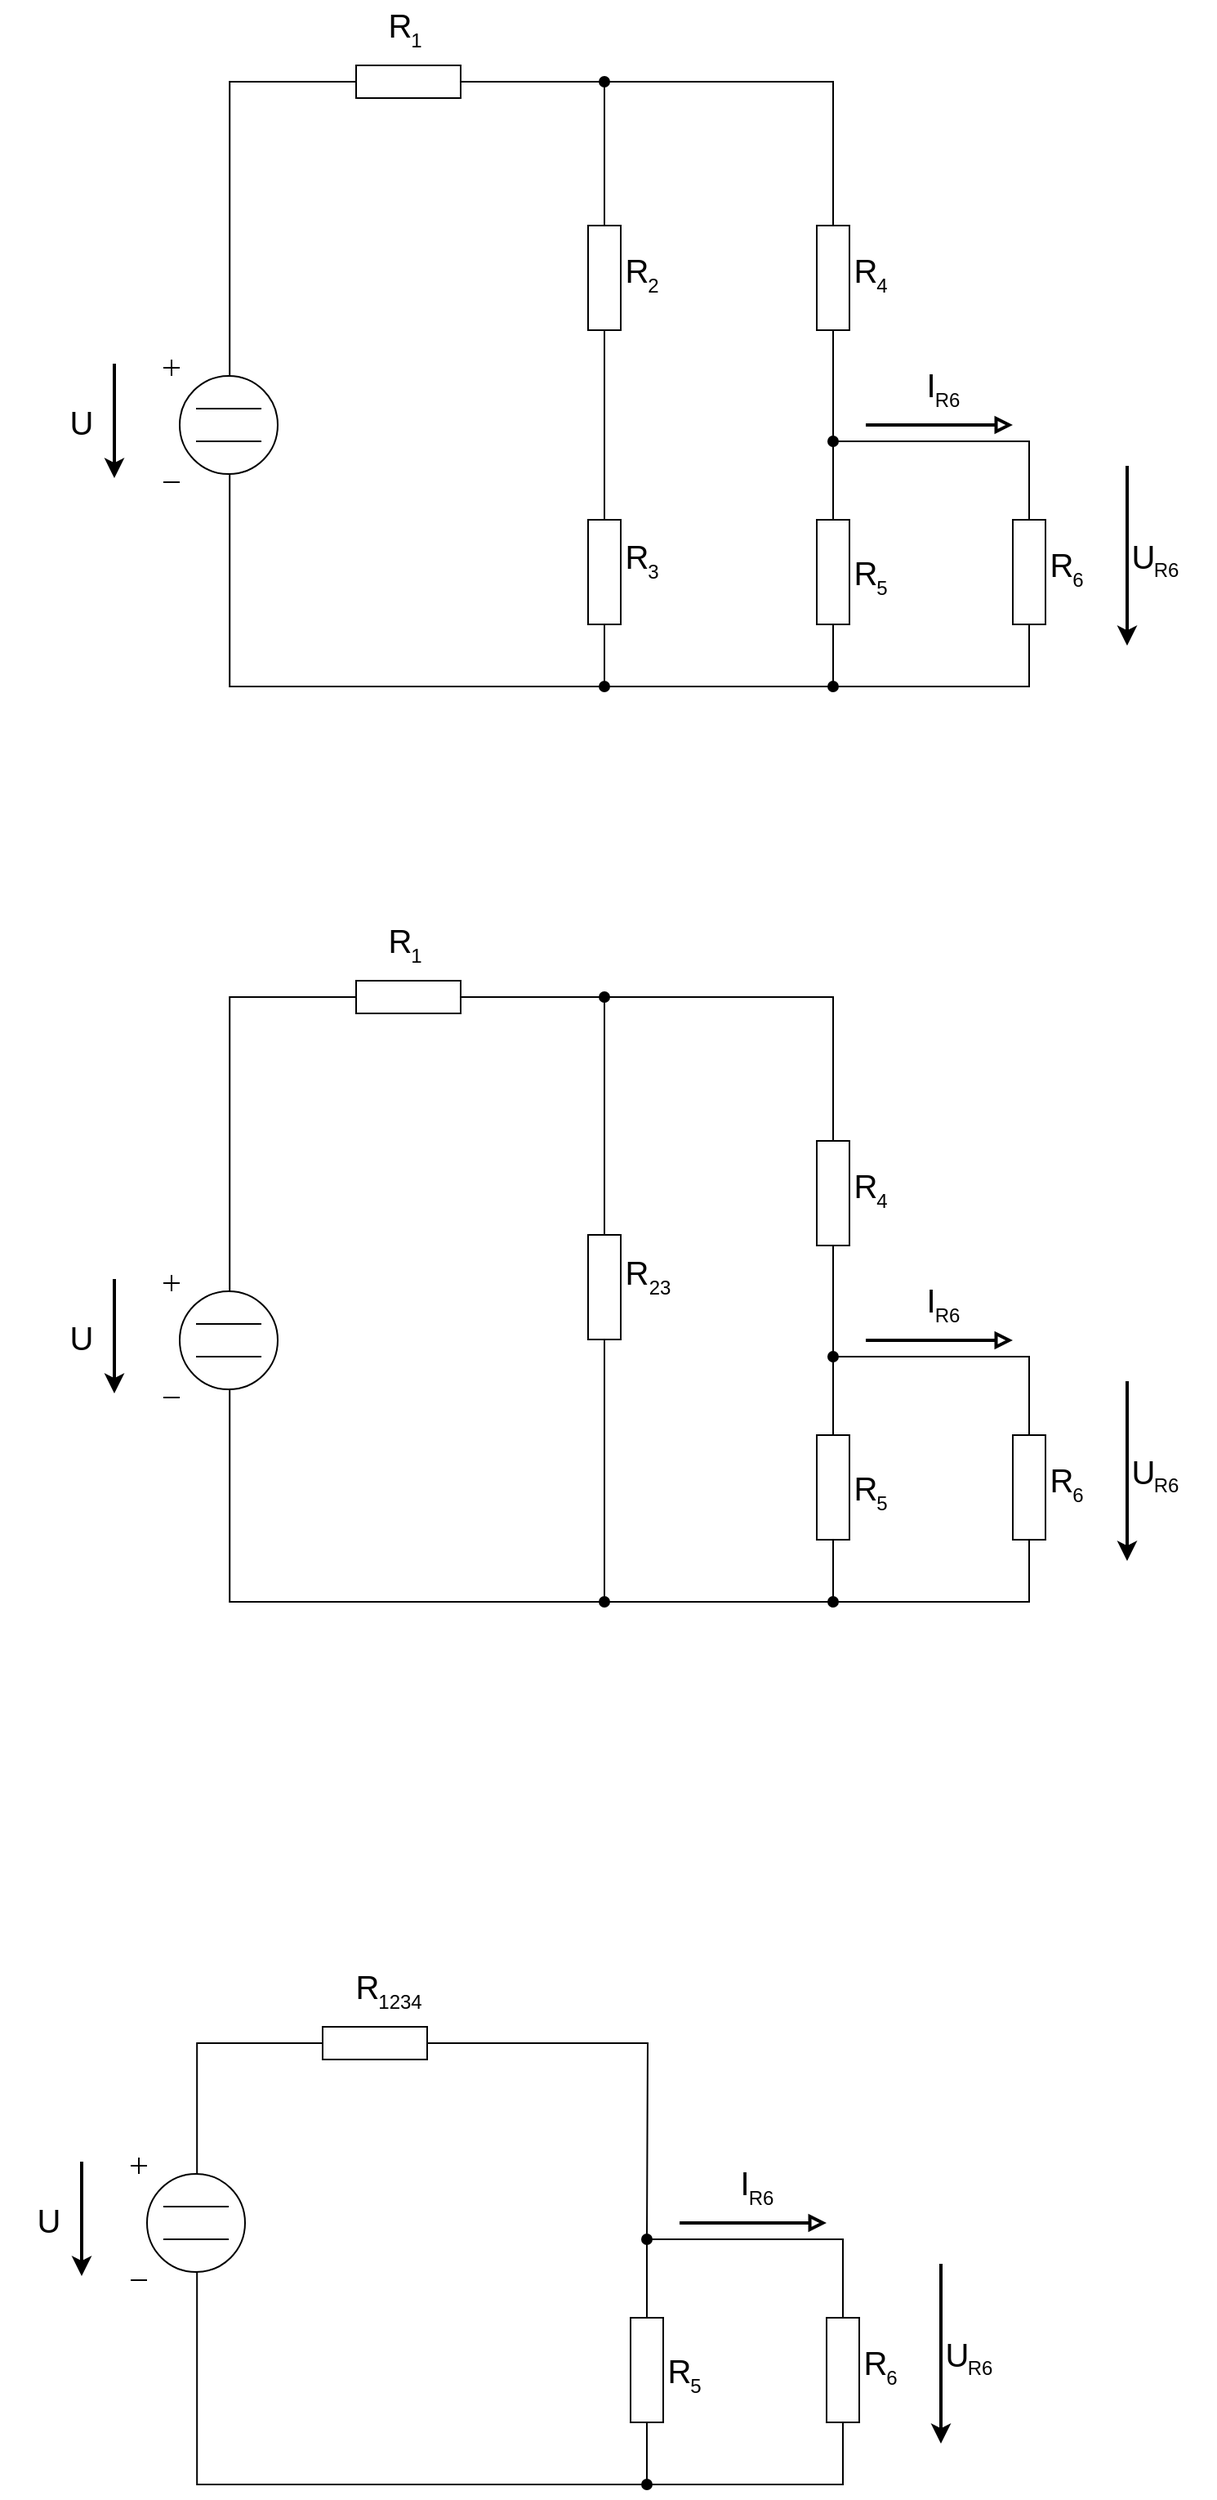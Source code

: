 <mxfile version="22.1.5" type="device">
  <diagram name="Page-1" id="16e2658f-23c8-b752-8be9-c03fbebb8bbe">
    <mxGraphModel dx="1593" dy="788" grid="1" gridSize="10" guides="1" tooltips="1" connect="1" arrows="1" fold="1" page="1" pageScale="1" pageWidth="1100" pageHeight="850" background="none" math="0" shadow="0">
      <root>
        <mxCell id="0" />
        <mxCell id="1" parent="0" />
        <mxCell id="3GCRCCxwuiFzwx2zmOPe-1" value="" style="pointerEvents=1;verticalLabelPosition=bottom;shadow=0;dashed=0;align=center;html=1;verticalAlign=top;shape=mxgraph.electrical.signal_sources.dc_source_1;" vertex="1" parent="1">
          <mxGeometry x="230" y="320" width="70" height="75" as="geometry" />
        </mxCell>
        <mxCell id="3GCRCCxwuiFzwx2zmOPe-2" value="" style="endArrow=none;html=1;rounded=0;" edge="1" parent="1">
          <mxGeometry width="50" height="50" relative="1" as="geometry">
            <mxPoint x="250" y="350" as="sourcePoint" />
            <mxPoint x="290" y="350" as="targetPoint" />
          </mxGeometry>
        </mxCell>
        <mxCell id="3GCRCCxwuiFzwx2zmOPe-3" value="" style="endArrow=none;html=1;rounded=0;" edge="1" parent="1">
          <mxGeometry width="50" height="50" relative="1" as="geometry">
            <mxPoint x="250" y="370" as="sourcePoint" />
            <mxPoint x="290" y="370" as="targetPoint" />
          </mxGeometry>
        </mxCell>
        <mxCell id="3GCRCCxwuiFzwx2zmOPe-4" value="" style="endArrow=classic;html=1;rounded=0;strokeWidth=2;" edge="1" parent="1">
          <mxGeometry width="50" height="50" relative="1" as="geometry">
            <mxPoint x="200" y="322.5" as="sourcePoint" />
            <mxPoint x="200" y="392.5" as="targetPoint" />
          </mxGeometry>
        </mxCell>
        <mxCell id="3GCRCCxwuiFzwx2zmOPe-5" value="&lt;font style=&quot;font-size: 20px;&quot;&gt;U&lt;/font&gt;" style="text;html=1;strokeColor=none;fillColor=none;align=center;verticalAlign=middle;whiteSpace=wrap;rounded=0;" vertex="1" parent="1">
          <mxGeometry x="150" y="342.5" width="60" height="30" as="geometry" />
        </mxCell>
        <mxCell id="3GCRCCxwuiFzwx2zmOPe-6" value="" style="pointerEvents=1;verticalLabelPosition=bottom;shadow=0;dashed=0;align=center;html=1;verticalAlign=top;shape=mxgraph.electrical.resistors.resistor_1;" vertex="1" parent="1">
          <mxGeometry x="330" y="140" width="100" height="20" as="geometry" />
        </mxCell>
        <mxCell id="3GCRCCxwuiFzwx2zmOPe-17" style="edgeStyle=orthogonalEdgeStyle;rounded=0;orthogonalLoop=1;jettySize=auto;html=1;exitX=1;exitY=0.5;exitDx=0;exitDy=0;exitPerimeter=0;endArrow=oval;endFill=1;" edge="1" parent="1" source="3GCRCCxwuiFzwx2zmOPe-7">
          <mxGeometry relative="1" as="geometry">
            <mxPoint x="500" y="150" as="targetPoint" />
          </mxGeometry>
        </mxCell>
        <mxCell id="3GCRCCxwuiFzwx2zmOPe-7" value="" style="pointerEvents=1;verticalLabelPosition=bottom;shadow=0;dashed=0;align=center;html=1;verticalAlign=top;shape=mxgraph.electrical.resistors.resistor_1;rotation=-90;" vertex="1" parent="1">
          <mxGeometry x="450" y="260" width="100" height="20" as="geometry" />
        </mxCell>
        <mxCell id="3GCRCCxwuiFzwx2zmOPe-8" value="" style="pointerEvents=1;verticalLabelPosition=bottom;shadow=0;dashed=0;align=center;html=1;verticalAlign=top;shape=mxgraph.electrical.resistors.resistor_1;rotation=-90;" vertex="1" parent="1">
          <mxGeometry x="450" y="440" width="100" height="20" as="geometry" />
        </mxCell>
        <mxCell id="3GCRCCxwuiFzwx2zmOPe-9" style="edgeStyle=orthogonalEdgeStyle;rounded=0;orthogonalLoop=1;jettySize=auto;html=1;exitX=1;exitY=0.5;exitDx=0;exitDy=0;exitPerimeter=0;entryX=0;entryY=0.5;entryDx=0;entryDy=0;entryPerimeter=0;endArrow=none;endFill=0;" edge="1" parent="1" source="3GCRCCxwuiFzwx2zmOPe-8" target="3GCRCCxwuiFzwx2zmOPe-7">
          <mxGeometry relative="1" as="geometry" />
        </mxCell>
        <mxCell id="3GCRCCxwuiFzwx2zmOPe-10" value="" style="pointerEvents=1;verticalLabelPosition=bottom;shadow=0;dashed=0;align=center;html=1;verticalAlign=top;shape=mxgraph.electrical.resistors.resistor_1;rotation=-90;" vertex="1" parent="1">
          <mxGeometry x="590" y="260" width="100" height="20" as="geometry" />
        </mxCell>
        <mxCell id="3GCRCCxwuiFzwx2zmOPe-14" style="edgeStyle=orthogonalEdgeStyle;rounded=0;orthogonalLoop=1;jettySize=auto;html=1;exitX=0;exitY=0.5;exitDx=0;exitDy=0;exitPerimeter=0;endArrow=oval;endFill=1;" edge="1" parent="1" source="3GCRCCxwuiFzwx2zmOPe-11">
          <mxGeometry relative="1" as="geometry">
            <mxPoint x="500" y="520" as="targetPoint" />
            <Array as="points">
              <mxPoint x="640" y="520" />
            </Array>
          </mxGeometry>
        </mxCell>
        <mxCell id="3GCRCCxwuiFzwx2zmOPe-11" value="" style="pointerEvents=1;verticalLabelPosition=bottom;shadow=0;dashed=0;align=center;html=1;verticalAlign=top;shape=mxgraph.electrical.resistors.resistor_1;rotation=-90;" vertex="1" parent="1">
          <mxGeometry x="590" y="440" width="100" height="20" as="geometry" />
        </mxCell>
        <mxCell id="3GCRCCxwuiFzwx2zmOPe-12" style="edgeStyle=orthogonalEdgeStyle;rounded=0;orthogonalLoop=1;jettySize=auto;html=1;exitX=1;exitY=0.5;exitDx=0;exitDy=0;exitPerimeter=0;entryX=0;entryY=0.5;entryDx=0;entryDy=0;entryPerimeter=0;endArrow=none;endFill=0;" edge="1" parent="1" source="3GCRCCxwuiFzwx2zmOPe-11" target="3GCRCCxwuiFzwx2zmOPe-10">
          <mxGeometry relative="1" as="geometry" />
        </mxCell>
        <mxCell id="3GCRCCxwuiFzwx2zmOPe-13" style="edgeStyle=orthogonalEdgeStyle;rounded=0;orthogonalLoop=1;jettySize=auto;html=1;exitX=0;exitY=0.5;exitDx=0;exitDy=0;exitPerimeter=0;entryX=0.58;entryY=0.935;entryDx=0;entryDy=0;entryPerimeter=0;endArrow=none;endFill=0;" edge="1" parent="1" source="3GCRCCxwuiFzwx2zmOPe-8" target="3GCRCCxwuiFzwx2zmOPe-1">
          <mxGeometry relative="1" as="geometry" />
        </mxCell>
        <mxCell id="3GCRCCxwuiFzwx2zmOPe-15" style="edgeStyle=orthogonalEdgeStyle;rounded=0;orthogonalLoop=1;jettySize=auto;html=1;exitX=0;exitY=0.5;exitDx=0;exitDy=0;exitPerimeter=0;entryX=0.58;entryY=0.135;entryDx=0;entryDy=0;entryPerimeter=0;endArrow=none;endFill=0;" edge="1" parent="1" source="3GCRCCxwuiFzwx2zmOPe-6" target="3GCRCCxwuiFzwx2zmOPe-1">
          <mxGeometry relative="1" as="geometry" />
        </mxCell>
        <mxCell id="3GCRCCxwuiFzwx2zmOPe-16" style="edgeStyle=orthogonalEdgeStyle;rounded=0;orthogonalLoop=1;jettySize=auto;html=1;exitX=1;exitY=0.5;exitDx=0;exitDy=0;exitPerimeter=0;entryX=1;entryY=0.5;entryDx=0;entryDy=0;entryPerimeter=0;endArrow=none;endFill=0;" edge="1" parent="1" source="3GCRCCxwuiFzwx2zmOPe-6" target="3GCRCCxwuiFzwx2zmOPe-10">
          <mxGeometry relative="1" as="geometry" />
        </mxCell>
        <mxCell id="3GCRCCxwuiFzwx2zmOPe-19" style="edgeStyle=orthogonalEdgeStyle;rounded=0;orthogonalLoop=1;jettySize=auto;html=1;exitX=1;exitY=0.5;exitDx=0;exitDy=0;exitPerimeter=0;endArrow=oval;endFill=1;" edge="1" parent="1" source="3GCRCCxwuiFzwx2zmOPe-18">
          <mxGeometry relative="1" as="geometry">
            <mxPoint x="640" y="370" as="targetPoint" />
            <Array as="points">
              <mxPoint x="760" y="370" />
              <mxPoint x="640" y="370" />
            </Array>
          </mxGeometry>
        </mxCell>
        <mxCell id="3GCRCCxwuiFzwx2zmOPe-20" style="edgeStyle=orthogonalEdgeStyle;rounded=0;orthogonalLoop=1;jettySize=auto;html=1;exitX=0;exitY=0.5;exitDx=0;exitDy=0;exitPerimeter=0;endArrow=oval;endFill=1;" edge="1" parent="1" source="3GCRCCxwuiFzwx2zmOPe-18">
          <mxGeometry relative="1" as="geometry">
            <mxPoint x="640" y="520" as="targetPoint" />
            <Array as="points">
              <mxPoint x="760" y="520" />
            </Array>
          </mxGeometry>
        </mxCell>
        <mxCell id="3GCRCCxwuiFzwx2zmOPe-18" value="" style="pointerEvents=1;verticalLabelPosition=bottom;shadow=0;dashed=0;align=center;html=1;verticalAlign=top;shape=mxgraph.electrical.resistors.resistor_1;rotation=-90;" vertex="1" parent="1">
          <mxGeometry x="710" y="440" width="100" height="20" as="geometry" />
        </mxCell>
        <mxCell id="3GCRCCxwuiFzwx2zmOPe-21" value="&lt;font style=&quot;font-size: 20px;&quot;&gt;R&lt;/font&gt;" style="text;html=1;strokeColor=none;fillColor=none;align=center;verticalAlign=middle;whiteSpace=wrap;rounded=0;" vertex="1" parent="1">
          <mxGeometry x="345" y="100" width="60" height="30" as="geometry" />
        </mxCell>
        <mxCell id="3GCRCCxwuiFzwx2zmOPe-22" value="1" style="text;html=1;strokeColor=none;fillColor=none;align=center;verticalAlign=middle;whiteSpace=wrap;rounded=0;" vertex="1" parent="1">
          <mxGeometry x="355" y="110" width="60" height="30" as="geometry" />
        </mxCell>
        <mxCell id="3GCRCCxwuiFzwx2zmOPe-23" value="&lt;font style=&quot;font-size: 20px;&quot;&gt;R&lt;/font&gt;" style="text;html=1;strokeColor=none;fillColor=none;align=center;verticalAlign=middle;whiteSpace=wrap;rounded=0;" vertex="1" parent="1">
          <mxGeometry x="490" y="250" width="60" height="30" as="geometry" />
        </mxCell>
        <mxCell id="3GCRCCxwuiFzwx2zmOPe-24" value="2" style="text;html=1;strokeColor=none;fillColor=none;align=center;verticalAlign=middle;whiteSpace=wrap;rounded=0;" vertex="1" parent="1">
          <mxGeometry x="500" y="260" width="60" height="30" as="geometry" />
        </mxCell>
        <mxCell id="3GCRCCxwuiFzwx2zmOPe-25" value="&lt;font style=&quot;font-size: 20px;&quot;&gt;R&lt;/font&gt;" style="text;html=1;strokeColor=none;fillColor=none;align=center;verticalAlign=middle;whiteSpace=wrap;rounded=0;" vertex="1" parent="1">
          <mxGeometry x="490" y="425" width="60" height="30" as="geometry" />
        </mxCell>
        <mxCell id="3GCRCCxwuiFzwx2zmOPe-26" value="3" style="text;html=1;strokeColor=none;fillColor=none;align=center;verticalAlign=middle;whiteSpace=wrap;rounded=0;" vertex="1" parent="1">
          <mxGeometry x="500" y="435" width="60" height="30" as="geometry" />
        </mxCell>
        <mxCell id="3GCRCCxwuiFzwx2zmOPe-27" value="&lt;font style=&quot;font-size: 20px;&quot;&gt;R&lt;/font&gt;" style="text;html=1;strokeColor=none;fillColor=none;align=center;verticalAlign=middle;whiteSpace=wrap;rounded=0;" vertex="1" parent="1">
          <mxGeometry x="630" y="250" width="60" height="30" as="geometry" />
        </mxCell>
        <mxCell id="3GCRCCxwuiFzwx2zmOPe-28" value="4" style="text;html=1;strokeColor=none;fillColor=none;align=center;verticalAlign=middle;whiteSpace=wrap;rounded=0;" vertex="1" parent="1">
          <mxGeometry x="640" y="260" width="60" height="30" as="geometry" />
        </mxCell>
        <mxCell id="3GCRCCxwuiFzwx2zmOPe-29" value="&lt;font style=&quot;font-size: 20px;&quot;&gt;R&lt;/font&gt;" style="text;html=1;strokeColor=none;fillColor=none;align=center;verticalAlign=middle;whiteSpace=wrap;rounded=0;" vertex="1" parent="1">
          <mxGeometry x="630" y="435" width="60" height="30" as="geometry" />
        </mxCell>
        <mxCell id="3GCRCCxwuiFzwx2zmOPe-30" value="5" style="text;html=1;strokeColor=none;fillColor=none;align=center;verticalAlign=middle;whiteSpace=wrap;rounded=0;" vertex="1" parent="1">
          <mxGeometry x="640" y="445" width="60" height="30" as="geometry" />
        </mxCell>
        <mxCell id="3GCRCCxwuiFzwx2zmOPe-31" value="&lt;font style=&quot;font-size: 20px;&quot;&gt;R&lt;/font&gt;" style="text;html=1;strokeColor=none;fillColor=none;align=center;verticalAlign=middle;whiteSpace=wrap;rounded=0;" vertex="1" parent="1">
          <mxGeometry x="750" y="430" width="60" height="30" as="geometry" />
        </mxCell>
        <mxCell id="3GCRCCxwuiFzwx2zmOPe-32" value="6" style="text;html=1;strokeColor=none;fillColor=none;align=center;verticalAlign=middle;whiteSpace=wrap;rounded=0;" vertex="1" parent="1">
          <mxGeometry x="760" y="440" width="60" height="30" as="geometry" />
        </mxCell>
        <mxCell id="3GCRCCxwuiFzwx2zmOPe-33" value="" style="endArrow=classic;html=1;rounded=0;strokeWidth=2;" edge="1" parent="1">
          <mxGeometry width="50" height="50" relative="1" as="geometry">
            <mxPoint x="820" y="385" as="sourcePoint" />
            <mxPoint x="820" y="495" as="targetPoint" />
          </mxGeometry>
        </mxCell>
        <mxCell id="3GCRCCxwuiFzwx2zmOPe-35" value="&lt;font style=&quot;font-size: 20px;&quot;&gt;U&lt;/font&gt;" style="text;html=1;strokeColor=none;fillColor=none;align=center;verticalAlign=middle;whiteSpace=wrap;rounded=0;" vertex="1" parent="1">
          <mxGeometry x="800" y="425" width="60" height="30" as="geometry" />
        </mxCell>
        <mxCell id="3GCRCCxwuiFzwx2zmOPe-36" value="R6" style="text;html=1;strokeColor=none;fillColor=none;align=center;verticalAlign=middle;whiteSpace=wrap;rounded=0;" vertex="1" parent="1">
          <mxGeometry x="814" y="434" width="60" height="30" as="geometry" />
        </mxCell>
        <mxCell id="3GCRCCxwuiFzwx2zmOPe-37" value="&lt;font style=&quot;font-size: 20px;&quot;&gt;I&lt;/font&gt;" style="text;html=1;strokeColor=none;fillColor=none;align=center;verticalAlign=middle;whiteSpace=wrap;rounded=0;" vertex="1" parent="1">
          <mxGeometry x="670" y="320" width="60" height="30" as="geometry" />
        </mxCell>
        <mxCell id="3GCRCCxwuiFzwx2zmOPe-38" value="R6" style="text;html=1;strokeColor=none;fillColor=none;align=center;verticalAlign=middle;whiteSpace=wrap;rounded=0;" vertex="1" parent="1">
          <mxGeometry x="680" y="330" width="60" height="30" as="geometry" />
        </mxCell>
        <mxCell id="3GCRCCxwuiFzwx2zmOPe-39" value="" style="endArrow=block;html=1;rounded=0;strokeWidth=2;endFill=0;" edge="1" parent="1">
          <mxGeometry width="50" height="50" relative="1" as="geometry">
            <mxPoint x="660" y="360" as="sourcePoint" />
            <mxPoint x="750" y="360" as="targetPoint" />
          </mxGeometry>
        </mxCell>
        <mxCell id="3GCRCCxwuiFzwx2zmOPe-116" style="edgeStyle=orthogonalEdgeStyle;rounded=0;orthogonalLoop=1;jettySize=auto;html=1;exitX=0.58;exitY=0.935;exitDx=0;exitDy=0;exitPerimeter=0;endArrow=none;endFill=0;" edge="1" parent="1" source="3GCRCCxwuiFzwx2zmOPe-78">
          <mxGeometry relative="1" as="geometry">
            <mxPoint x="500" y="1080" as="targetPoint" />
            <Array as="points">
              <mxPoint x="271" y="1080" />
            </Array>
          </mxGeometry>
        </mxCell>
        <mxCell id="3GCRCCxwuiFzwx2zmOPe-78" value="" style="pointerEvents=1;verticalLabelPosition=bottom;shadow=0;dashed=0;align=center;html=1;verticalAlign=top;shape=mxgraph.electrical.signal_sources.dc_source_1;" vertex="1" parent="1">
          <mxGeometry x="230" y="880" width="70" height="75" as="geometry" />
        </mxCell>
        <mxCell id="3GCRCCxwuiFzwx2zmOPe-79" value="" style="endArrow=none;html=1;rounded=0;" edge="1" parent="1">
          <mxGeometry width="50" height="50" relative="1" as="geometry">
            <mxPoint x="250" y="910" as="sourcePoint" />
            <mxPoint x="290" y="910" as="targetPoint" />
          </mxGeometry>
        </mxCell>
        <mxCell id="3GCRCCxwuiFzwx2zmOPe-80" value="" style="endArrow=none;html=1;rounded=0;" edge="1" parent="1">
          <mxGeometry width="50" height="50" relative="1" as="geometry">
            <mxPoint x="250" y="930" as="sourcePoint" />
            <mxPoint x="290" y="930" as="targetPoint" />
          </mxGeometry>
        </mxCell>
        <mxCell id="3GCRCCxwuiFzwx2zmOPe-81" value="" style="endArrow=classic;html=1;rounded=0;strokeWidth=2;" edge="1" parent="1">
          <mxGeometry width="50" height="50" relative="1" as="geometry">
            <mxPoint x="200" y="882.5" as="sourcePoint" />
            <mxPoint x="200" y="952.5" as="targetPoint" />
          </mxGeometry>
        </mxCell>
        <mxCell id="3GCRCCxwuiFzwx2zmOPe-82" value="&lt;font style=&quot;font-size: 20px;&quot;&gt;U&lt;/font&gt;" style="text;html=1;strokeColor=none;fillColor=none;align=center;verticalAlign=middle;whiteSpace=wrap;rounded=0;" vertex="1" parent="1">
          <mxGeometry x="150" y="902.5" width="60" height="30" as="geometry" />
        </mxCell>
        <mxCell id="3GCRCCxwuiFzwx2zmOPe-83" value="" style="pointerEvents=1;verticalLabelPosition=bottom;shadow=0;dashed=0;align=center;html=1;verticalAlign=top;shape=mxgraph.electrical.resistors.resistor_1;" vertex="1" parent="1">
          <mxGeometry x="330" y="700" width="100" height="20" as="geometry" />
        </mxCell>
        <mxCell id="3GCRCCxwuiFzwx2zmOPe-84" style="edgeStyle=orthogonalEdgeStyle;rounded=0;orthogonalLoop=1;jettySize=auto;html=1;exitX=1;exitY=0.5;exitDx=0;exitDy=0;exitPerimeter=0;endArrow=oval;endFill=1;" edge="1" parent="1">
          <mxGeometry relative="1" as="geometry">
            <mxPoint x="500" y="710" as="targetPoint" />
            <mxPoint x="500" y="780" as="sourcePoint" />
          </mxGeometry>
        </mxCell>
        <mxCell id="3GCRCCxwuiFzwx2zmOPe-117" style="edgeStyle=orthogonalEdgeStyle;rounded=0;orthogonalLoop=1;jettySize=auto;html=1;exitX=0;exitY=0.5;exitDx=0;exitDy=0;exitPerimeter=0;endArrow=none;endFill=0;" edge="1" parent="1" source="3GCRCCxwuiFzwx2zmOPe-86">
          <mxGeometry relative="1" as="geometry">
            <mxPoint x="500" y="1080" as="targetPoint" />
          </mxGeometry>
        </mxCell>
        <mxCell id="3GCRCCxwuiFzwx2zmOPe-86" value="" style="pointerEvents=1;verticalLabelPosition=bottom;shadow=0;dashed=0;align=center;html=1;verticalAlign=top;shape=mxgraph.electrical.resistors.resistor_1;rotation=-90;" vertex="1" parent="1">
          <mxGeometry x="450" y="877.5" width="100" height="20" as="geometry" />
        </mxCell>
        <mxCell id="3GCRCCxwuiFzwx2zmOPe-87" style="edgeStyle=orthogonalEdgeStyle;rounded=0;orthogonalLoop=1;jettySize=auto;html=1;exitX=1;exitY=0.5;exitDx=0;exitDy=0;exitPerimeter=0;endArrow=none;endFill=0;" edge="1" parent="1" source="3GCRCCxwuiFzwx2zmOPe-86">
          <mxGeometry relative="1" as="geometry">
            <mxPoint x="500" y="780" as="targetPoint" />
          </mxGeometry>
        </mxCell>
        <mxCell id="3GCRCCxwuiFzwx2zmOPe-88" value="" style="pointerEvents=1;verticalLabelPosition=bottom;shadow=0;dashed=0;align=center;html=1;verticalAlign=top;shape=mxgraph.electrical.resistors.resistor_1;rotation=-90;" vertex="1" parent="1">
          <mxGeometry x="590" y="820" width="100" height="20" as="geometry" />
        </mxCell>
        <mxCell id="3GCRCCxwuiFzwx2zmOPe-89" style="edgeStyle=orthogonalEdgeStyle;rounded=0;orthogonalLoop=1;jettySize=auto;html=1;exitX=0;exitY=0.5;exitDx=0;exitDy=0;exitPerimeter=0;endArrow=oval;endFill=1;" edge="1" parent="1" source="3GCRCCxwuiFzwx2zmOPe-90">
          <mxGeometry relative="1" as="geometry">
            <mxPoint x="500" y="1080" as="targetPoint" />
            <Array as="points">
              <mxPoint x="640" y="1080" />
            </Array>
          </mxGeometry>
        </mxCell>
        <mxCell id="3GCRCCxwuiFzwx2zmOPe-90" value="" style="pointerEvents=1;verticalLabelPosition=bottom;shadow=0;dashed=0;align=center;html=1;verticalAlign=top;shape=mxgraph.electrical.resistors.resistor_1;rotation=-90;" vertex="1" parent="1">
          <mxGeometry x="590" y="1000" width="100" height="20" as="geometry" />
        </mxCell>
        <mxCell id="3GCRCCxwuiFzwx2zmOPe-91" style="edgeStyle=orthogonalEdgeStyle;rounded=0;orthogonalLoop=1;jettySize=auto;html=1;exitX=1;exitY=0.5;exitDx=0;exitDy=0;exitPerimeter=0;entryX=0;entryY=0.5;entryDx=0;entryDy=0;entryPerimeter=0;endArrow=none;endFill=0;" edge="1" parent="1" source="3GCRCCxwuiFzwx2zmOPe-90" target="3GCRCCxwuiFzwx2zmOPe-88">
          <mxGeometry relative="1" as="geometry" />
        </mxCell>
        <mxCell id="3GCRCCxwuiFzwx2zmOPe-93" style="edgeStyle=orthogonalEdgeStyle;rounded=0;orthogonalLoop=1;jettySize=auto;html=1;exitX=0;exitY=0.5;exitDx=0;exitDy=0;exitPerimeter=0;entryX=0.58;entryY=0.135;entryDx=0;entryDy=0;entryPerimeter=0;endArrow=none;endFill=0;" edge="1" parent="1" source="3GCRCCxwuiFzwx2zmOPe-83" target="3GCRCCxwuiFzwx2zmOPe-78">
          <mxGeometry relative="1" as="geometry" />
        </mxCell>
        <mxCell id="3GCRCCxwuiFzwx2zmOPe-94" style="edgeStyle=orthogonalEdgeStyle;rounded=0;orthogonalLoop=1;jettySize=auto;html=1;exitX=1;exitY=0.5;exitDx=0;exitDy=0;exitPerimeter=0;entryX=1;entryY=0.5;entryDx=0;entryDy=0;entryPerimeter=0;endArrow=none;endFill=0;" edge="1" parent="1" source="3GCRCCxwuiFzwx2zmOPe-83" target="3GCRCCxwuiFzwx2zmOPe-88">
          <mxGeometry relative="1" as="geometry" />
        </mxCell>
        <mxCell id="3GCRCCxwuiFzwx2zmOPe-95" style="edgeStyle=orthogonalEdgeStyle;rounded=0;orthogonalLoop=1;jettySize=auto;html=1;exitX=1;exitY=0.5;exitDx=0;exitDy=0;exitPerimeter=0;endArrow=oval;endFill=1;" edge="1" parent="1" source="3GCRCCxwuiFzwx2zmOPe-97">
          <mxGeometry relative="1" as="geometry">
            <mxPoint x="640" y="930" as="targetPoint" />
            <Array as="points">
              <mxPoint x="760" y="930" />
              <mxPoint x="640" y="930" />
            </Array>
          </mxGeometry>
        </mxCell>
        <mxCell id="3GCRCCxwuiFzwx2zmOPe-96" style="edgeStyle=orthogonalEdgeStyle;rounded=0;orthogonalLoop=1;jettySize=auto;html=1;exitX=0;exitY=0.5;exitDx=0;exitDy=0;exitPerimeter=0;endArrow=oval;endFill=1;" edge="1" parent="1" source="3GCRCCxwuiFzwx2zmOPe-97">
          <mxGeometry relative="1" as="geometry">
            <mxPoint x="640" y="1080" as="targetPoint" />
            <Array as="points">
              <mxPoint x="760" y="1080" />
            </Array>
          </mxGeometry>
        </mxCell>
        <mxCell id="3GCRCCxwuiFzwx2zmOPe-97" value="" style="pointerEvents=1;verticalLabelPosition=bottom;shadow=0;dashed=0;align=center;html=1;verticalAlign=top;shape=mxgraph.electrical.resistors.resistor_1;rotation=-90;" vertex="1" parent="1">
          <mxGeometry x="710" y="1000" width="100" height="20" as="geometry" />
        </mxCell>
        <mxCell id="3GCRCCxwuiFzwx2zmOPe-98" value="&lt;font style=&quot;font-size: 20px;&quot;&gt;R&lt;/font&gt;" style="text;html=1;strokeColor=none;fillColor=none;align=center;verticalAlign=middle;whiteSpace=wrap;rounded=0;" vertex="1" parent="1">
          <mxGeometry x="345" y="660" width="60" height="30" as="geometry" />
        </mxCell>
        <mxCell id="3GCRCCxwuiFzwx2zmOPe-99" value="1" style="text;html=1;strokeColor=none;fillColor=none;align=center;verticalAlign=middle;whiteSpace=wrap;rounded=0;" vertex="1" parent="1">
          <mxGeometry x="355" y="670" width="60" height="30" as="geometry" />
        </mxCell>
        <mxCell id="3GCRCCxwuiFzwx2zmOPe-102" value="&lt;font style=&quot;font-size: 20px;&quot;&gt;R&lt;/font&gt;" style="text;html=1;strokeColor=none;fillColor=none;align=center;verticalAlign=middle;whiteSpace=wrap;rounded=0;" vertex="1" parent="1">
          <mxGeometry x="490" y="862.5" width="60" height="30" as="geometry" />
        </mxCell>
        <mxCell id="3GCRCCxwuiFzwx2zmOPe-103" value="23" style="text;html=1;strokeColor=none;fillColor=none;align=center;verticalAlign=middle;whiteSpace=wrap;rounded=0;" vertex="1" parent="1">
          <mxGeometry x="504" y="872.5" width="60" height="30" as="geometry" />
        </mxCell>
        <mxCell id="3GCRCCxwuiFzwx2zmOPe-104" value="&lt;font style=&quot;font-size: 20px;&quot;&gt;R&lt;/font&gt;" style="text;html=1;strokeColor=none;fillColor=none;align=center;verticalAlign=middle;whiteSpace=wrap;rounded=0;" vertex="1" parent="1">
          <mxGeometry x="630" y="810" width="60" height="30" as="geometry" />
        </mxCell>
        <mxCell id="3GCRCCxwuiFzwx2zmOPe-105" value="4" style="text;html=1;strokeColor=none;fillColor=none;align=center;verticalAlign=middle;whiteSpace=wrap;rounded=0;" vertex="1" parent="1">
          <mxGeometry x="640" y="820" width="60" height="30" as="geometry" />
        </mxCell>
        <mxCell id="3GCRCCxwuiFzwx2zmOPe-106" value="&lt;font style=&quot;font-size: 20px;&quot;&gt;R&lt;/font&gt;" style="text;html=1;strokeColor=none;fillColor=none;align=center;verticalAlign=middle;whiteSpace=wrap;rounded=0;" vertex="1" parent="1">
          <mxGeometry x="630" y="995" width="60" height="30" as="geometry" />
        </mxCell>
        <mxCell id="3GCRCCxwuiFzwx2zmOPe-107" value="5" style="text;html=1;strokeColor=none;fillColor=none;align=center;verticalAlign=middle;whiteSpace=wrap;rounded=0;" vertex="1" parent="1">
          <mxGeometry x="640" y="1005" width="60" height="30" as="geometry" />
        </mxCell>
        <mxCell id="3GCRCCxwuiFzwx2zmOPe-108" value="&lt;font style=&quot;font-size: 20px;&quot;&gt;R&lt;/font&gt;" style="text;html=1;strokeColor=none;fillColor=none;align=center;verticalAlign=middle;whiteSpace=wrap;rounded=0;" vertex="1" parent="1">
          <mxGeometry x="750" y="990" width="60" height="30" as="geometry" />
        </mxCell>
        <mxCell id="3GCRCCxwuiFzwx2zmOPe-109" value="6" style="text;html=1;strokeColor=none;fillColor=none;align=center;verticalAlign=middle;whiteSpace=wrap;rounded=0;" vertex="1" parent="1">
          <mxGeometry x="760" y="1000" width="60" height="30" as="geometry" />
        </mxCell>
        <mxCell id="3GCRCCxwuiFzwx2zmOPe-110" value="" style="endArrow=classic;html=1;rounded=0;strokeWidth=2;" edge="1" parent="1">
          <mxGeometry width="50" height="50" relative="1" as="geometry">
            <mxPoint x="820" y="945" as="sourcePoint" />
            <mxPoint x="820" y="1055" as="targetPoint" />
          </mxGeometry>
        </mxCell>
        <mxCell id="3GCRCCxwuiFzwx2zmOPe-111" value="&lt;font style=&quot;font-size: 20px;&quot;&gt;U&lt;/font&gt;" style="text;html=1;strokeColor=none;fillColor=none;align=center;verticalAlign=middle;whiteSpace=wrap;rounded=0;" vertex="1" parent="1">
          <mxGeometry x="800" y="985" width="60" height="30" as="geometry" />
        </mxCell>
        <mxCell id="3GCRCCxwuiFzwx2zmOPe-112" value="R6" style="text;html=1;strokeColor=none;fillColor=none;align=center;verticalAlign=middle;whiteSpace=wrap;rounded=0;" vertex="1" parent="1">
          <mxGeometry x="814" y="994" width="60" height="30" as="geometry" />
        </mxCell>
        <mxCell id="3GCRCCxwuiFzwx2zmOPe-113" value="&lt;font style=&quot;font-size: 20px;&quot;&gt;I&lt;/font&gt;" style="text;html=1;strokeColor=none;fillColor=none;align=center;verticalAlign=middle;whiteSpace=wrap;rounded=0;" vertex="1" parent="1">
          <mxGeometry x="670" y="880" width="60" height="30" as="geometry" />
        </mxCell>
        <mxCell id="3GCRCCxwuiFzwx2zmOPe-114" value="R6" style="text;html=1;strokeColor=none;fillColor=none;align=center;verticalAlign=middle;whiteSpace=wrap;rounded=0;" vertex="1" parent="1">
          <mxGeometry x="680" y="890" width="60" height="30" as="geometry" />
        </mxCell>
        <mxCell id="3GCRCCxwuiFzwx2zmOPe-115" value="" style="endArrow=block;html=1;rounded=0;strokeWidth=2;endFill=0;" edge="1" parent="1">
          <mxGeometry width="50" height="50" relative="1" as="geometry">
            <mxPoint x="660" y="920" as="sourcePoint" />
            <mxPoint x="750" y="920" as="targetPoint" />
          </mxGeometry>
        </mxCell>
        <mxCell id="3GCRCCxwuiFzwx2zmOPe-118" style="edgeStyle=orthogonalEdgeStyle;rounded=0;orthogonalLoop=1;jettySize=auto;html=1;exitX=0.58;exitY=0.935;exitDx=0;exitDy=0;exitPerimeter=0;endArrow=none;endFill=0;" edge="1" parent="1" source="3GCRCCxwuiFzwx2zmOPe-119">
          <mxGeometry relative="1" as="geometry">
            <mxPoint x="480" y="1620" as="targetPoint" />
            <Array as="points">
              <mxPoint x="251" y="1620" />
            </Array>
          </mxGeometry>
        </mxCell>
        <mxCell id="3GCRCCxwuiFzwx2zmOPe-119" value="" style="pointerEvents=1;verticalLabelPosition=bottom;shadow=0;dashed=0;align=center;html=1;verticalAlign=top;shape=mxgraph.electrical.signal_sources.dc_source_1;" vertex="1" parent="1">
          <mxGeometry x="210" y="1420" width="70" height="75" as="geometry" />
        </mxCell>
        <mxCell id="3GCRCCxwuiFzwx2zmOPe-120" value="" style="endArrow=none;html=1;rounded=0;" edge="1" parent="1">
          <mxGeometry width="50" height="50" relative="1" as="geometry">
            <mxPoint x="230" y="1450" as="sourcePoint" />
            <mxPoint x="270" y="1450" as="targetPoint" />
          </mxGeometry>
        </mxCell>
        <mxCell id="3GCRCCxwuiFzwx2zmOPe-121" value="" style="endArrow=none;html=1;rounded=0;" edge="1" parent="1">
          <mxGeometry width="50" height="50" relative="1" as="geometry">
            <mxPoint x="230" y="1470" as="sourcePoint" />
            <mxPoint x="270" y="1470" as="targetPoint" />
          </mxGeometry>
        </mxCell>
        <mxCell id="3GCRCCxwuiFzwx2zmOPe-122" value="" style="endArrow=classic;html=1;rounded=0;strokeWidth=2;" edge="1" parent="1">
          <mxGeometry width="50" height="50" relative="1" as="geometry">
            <mxPoint x="180" y="1422.5" as="sourcePoint" />
            <mxPoint x="180" y="1492.5" as="targetPoint" />
          </mxGeometry>
        </mxCell>
        <mxCell id="3GCRCCxwuiFzwx2zmOPe-123" value="&lt;font style=&quot;font-size: 20px;&quot;&gt;U&lt;/font&gt;" style="text;html=1;strokeColor=none;fillColor=none;align=center;verticalAlign=middle;whiteSpace=wrap;rounded=0;" vertex="1" parent="1">
          <mxGeometry x="130" y="1442.5" width="60" height="30" as="geometry" />
        </mxCell>
        <mxCell id="3GCRCCxwuiFzwx2zmOPe-155" style="edgeStyle=orthogonalEdgeStyle;rounded=0;orthogonalLoop=1;jettySize=auto;html=1;exitX=1;exitY=0.5;exitDx=0;exitDy=0;exitPerimeter=0;endArrow=none;endFill=0;" edge="1" parent="1" source="3GCRCCxwuiFzwx2zmOPe-124">
          <mxGeometry relative="1" as="geometry">
            <mxPoint x="526" y="1470" as="targetPoint" />
          </mxGeometry>
        </mxCell>
        <mxCell id="3GCRCCxwuiFzwx2zmOPe-124" value="" style="pointerEvents=1;verticalLabelPosition=bottom;shadow=0;dashed=0;align=center;html=1;verticalAlign=top;shape=mxgraph.electrical.resistors.resistor_1;" vertex="1" parent="1">
          <mxGeometry x="309.5" y="1340" width="100" height="20" as="geometry" />
        </mxCell>
        <mxCell id="3GCRCCxwuiFzwx2zmOPe-130" style="edgeStyle=orthogonalEdgeStyle;rounded=0;orthogonalLoop=1;jettySize=auto;html=1;exitX=0;exitY=0.5;exitDx=0;exitDy=0;exitPerimeter=0;endArrow=none;endFill=0;" edge="1" parent="1" source="3GCRCCxwuiFzwx2zmOPe-131">
          <mxGeometry relative="1" as="geometry">
            <mxPoint x="480" y="1620" as="targetPoint" />
            <Array as="points">
              <mxPoint x="526" y="1620" />
            </Array>
          </mxGeometry>
        </mxCell>
        <mxCell id="3GCRCCxwuiFzwx2zmOPe-154" style="edgeStyle=orthogonalEdgeStyle;rounded=0;orthogonalLoop=1;jettySize=auto;html=1;exitX=1;exitY=0.5;exitDx=0;exitDy=0;exitPerimeter=0;endArrow=none;endFill=0;" edge="1" parent="1" source="3GCRCCxwuiFzwx2zmOPe-131">
          <mxGeometry relative="1" as="geometry">
            <mxPoint x="526" y="1470" as="targetPoint" />
          </mxGeometry>
        </mxCell>
        <mxCell id="3GCRCCxwuiFzwx2zmOPe-131" value="" style="pointerEvents=1;verticalLabelPosition=bottom;shadow=0;dashed=0;align=center;html=1;verticalAlign=top;shape=mxgraph.electrical.resistors.resistor_1;rotation=-90;" vertex="1" parent="1">
          <mxGeometry x="476" y="1540" width="100" height="20" as="geometry" />
        </mxCell>
        <mxCell id="3GCRCCxwuiFzwx2zmOPe-133" style="edgeStyle=orthogonalEdgeStyle;rounded=0;orthogonalLoop=1;jettySize=auto;html=1;exitX=0;exitY=0.5;exitDx=0;exitDy=0;exitPerimeter=0;entryX=0.58;entryY=0.135;entryDx=0;entryDy=0;entryPerimeter=0;endArrow=none;endFill=0;" edge="1" parent="1" source="3GCRCCxwuiFzwx2zmOPe-124" target="3GCRCCxwuiFzwx2zmOPe-119">
          <mxGeometry relative="1" as="geometry" />
        </mxCell>
        <mxCell id="3GCRCCxwuiFzwx2zmOPe-135" style="edgeStyle=orthogonalEdgeStyle;rounded=0;orthogonalLoop=1;jettySize=auto;html=1;exitX=1;exitY=0.5;exitDx=0;exitDy=0;exitPerimeter=0;endArrow=oval;endFill=1;" edge="1" parent="1" source="3GCRCCxwuiFzwx2zmOPe-137">
          <mxGeometry relative="1" as="geometry">
            <mxPoint x="526" y="1470" as="targetPoint" />
            <Array as="points">
              <mxPoint x="646" y="1470" />
              <mxPoint x="526" y="1470" />
            </Array>
          </mxGeometry>
        </mxCell>
        <mxCell id="3GCRCCxwuiFzwx2zmOPe-136" style="edgeStyle=orthogonalEdgeStyle;rounded=0;orthogonalLoop=1;jettySize=auto;html=1;exitX=0;exitY=0.5;exitDx=0;exitDy=0;exitPerimeter=0;endArrow=oval;endFill=1;" edge="1" parent="1" source="3GCRCCxwuiFzwx2zmOPe-137">
          <mxGeometry relative="1" as="geometry">
            <mxPoint x="526" y="1620" as="targetPoint" />
            <Array as="points">
              <mxPoint x="646" y="1620" />
            </Array>
          </mxGeometry>
        </mxCell>
        <mxCell id="3GCRCCxwuiFzwx2zmOPe-137" value="" style="pointerEvents=1;verticalLabelPosition=bottom;shadow=0;dashed=0;align=center;html=1;verticalAlign=top;shape=mxgraph.electrical.resistors.resistor_1;rotation=-90;" vertex="1" parent="1">
          <mxGeometry x="596" y="1540" width="100" height="20" as="geometry" />
        </mxCell>
        <mxCell id="3GCRCCxwuiFzwx2zmOPe-138" value="&lt;font style=&quot;font-size: 20px;&quot;&gt;R&lt;/font&gt;" style="text;html=1;strokeColor=none;fillColor=none;align=center;verticalAlign=middle;whiteSpace=wrap;rounded=0;" vertex="1" parent="1">
          <mxGeometry x="324.5" y="1300" width="60" height="30" as="geometry" />
        </mxCell>
        <mxCell id="3GCRCCxwuiFzwx2zmOPe-139" value="1234" style="text;html=1;strokeColor=none;fillColor=none;align=center;verticalAlign=middle;whiteSpace=wrap;rounded=0;" vertex="1" parent="1">
          <mxGeometry x="345" y="1310" width="60" height="30" as="geometry" />
        </mxCell>
        <mxCell id="3GCRCCxwuiFzwx2zmOPe-144" value="&lt;font style=&quot;font-size: 20px;&quot;&gt;R&lt;/font&gt;" style="text;html=1;strokeColor=none;fillColor=none;align=center;verticalAlign=middle;whiteSpace=wrap;rounded=0;" vertex="1" parent="1">
          <mxGeometry x="516" y="1535" width="60" height="30" as="geometry" />
        </mxCell>
        <mxCell id="3GCRCCxwuiFzwx2zmOPe-145" value="5" style="text;html=1;strokeColor=none;fillColor=none;align=center;verticalAlign=middle;whiteSpace=wrap;rounded=0;" vertex="1" parent="1">
          <mxGeometry x="526" y="1545" width="60" height="30" as="geometry" />
        </mxCell>
        <mxCell id="3GCRCCxwuiFzwx2zmOPe-146" value="&lt;font style=&quot;font-size: 20px;&quot;&gt;R&lt;/font&gt;" style="text;html=1;strokeColor=none;fillColor=none;align=center;verticalAlign=middle;whiteSpace=wrap;rounded=0;" vertex="1" parent="1">
          <mxGeometry x="636" y="1530" width="60" height="30" as="geometry" />
        </mxCell>
        <mxCell id="3GCRCCxwuiFzwx2zmOPe-147" value="6" style="text;html=1;strokeColor=none;fillColor=none;align=center;verticalAlign=middle;whiteSpace=wrap;rounded=0;" vertex="1" parent="1">
          <mxGeometry x="646" y="1540" width="60" height="30" as="geometry" />
        </mxCell>
        <mxCell id="3GCRCCxwuiFzwx2zmOPe-148" value="" style="endArrow=classic;html=1;rounded=0;strokeWidth=2;" edge="1" parent="1">
          <mxGeometry width="50" height="50" relative="1" as="geometry">
            <mxPoint x="706" y="1485" as="sourcePoint" />
            <mxPoint x="706" y="1595" as="targetPoint" />
          </mxGeometry>
        </mxCell>
        <mxCell id="3GCRCCxwuiFzwx2zmOPe-149" value="&lt;font style=&quot;font-size: 20px;&quot;&gt;U&lt;/font&gt;" style="text;html=1;strokeColor=none;fillColor=none;align=center;verticalAlign=middle;whiteSpace=wrap;rounded=0;" vertex="1" parent="1">
          <mxGeometry x="686" y="1525" width="60" height="30" as="geometry" />
        </mxCell>
        <mxCell id="3GCRCCxwuiFzwx2zmOPe-150" value="R6" style="text;html=1;strokeColor=none;fillColor=none;align=center;verticalAlign=middle;whiteSpace=wrap;rounded=0;" vertex="1" parent="1">
          <mxGeometry x="700" y="1534" width="60" height="30" as="geometry" />
        </mxCell>
        <mxCell id="3GCRCCxwuiFzwx2zmOPe-151" value="&lt;font style=&quot;font-size: 20px;&quot;&gt;I&lt;/font&gt;" style="text;html=1;strokeColor=none;fillColor=none;align=center;verticalAlign=middle;whiteSpace=wrap;rounded=0;" vertex="1" parent="1">
          <mxGeometry x="556" y="1420" width="60" height="30" as="geometry" />
        </mxCell>
        <mxCell id="3GCRCCxwuiFzwx2zmOPe-152" value="R6" style="text;html=1;strokeColor=none;fillColor=none;align=center;verticalAlign=middle;whiteSpace=wrap;rounded=0;" vertex="1" parent="1">
          <mxGeometry x="566" y="1430" width="60" height="30" as="geometry" />
        </mxCell>
        <mxCell id="3GCRCCxwuiFzwx2zmOPe-153" value="" style="endArrow=block;html=1;rounded=0;strokeWidth=2;endFill=0;" edge="1" parent="1">
          <mxGeometry width="50" height="50" relative="1" as="geometry">
            <mxPoint x="546" y="1460" as="sourcePoint" />
            <mxPoint x="636" y="1460" as="targetPoint" />
          </mxGeometry>
        </mxCell>
      </root>
    </mxGraphModel>
  </diagram>
</mxfile>
